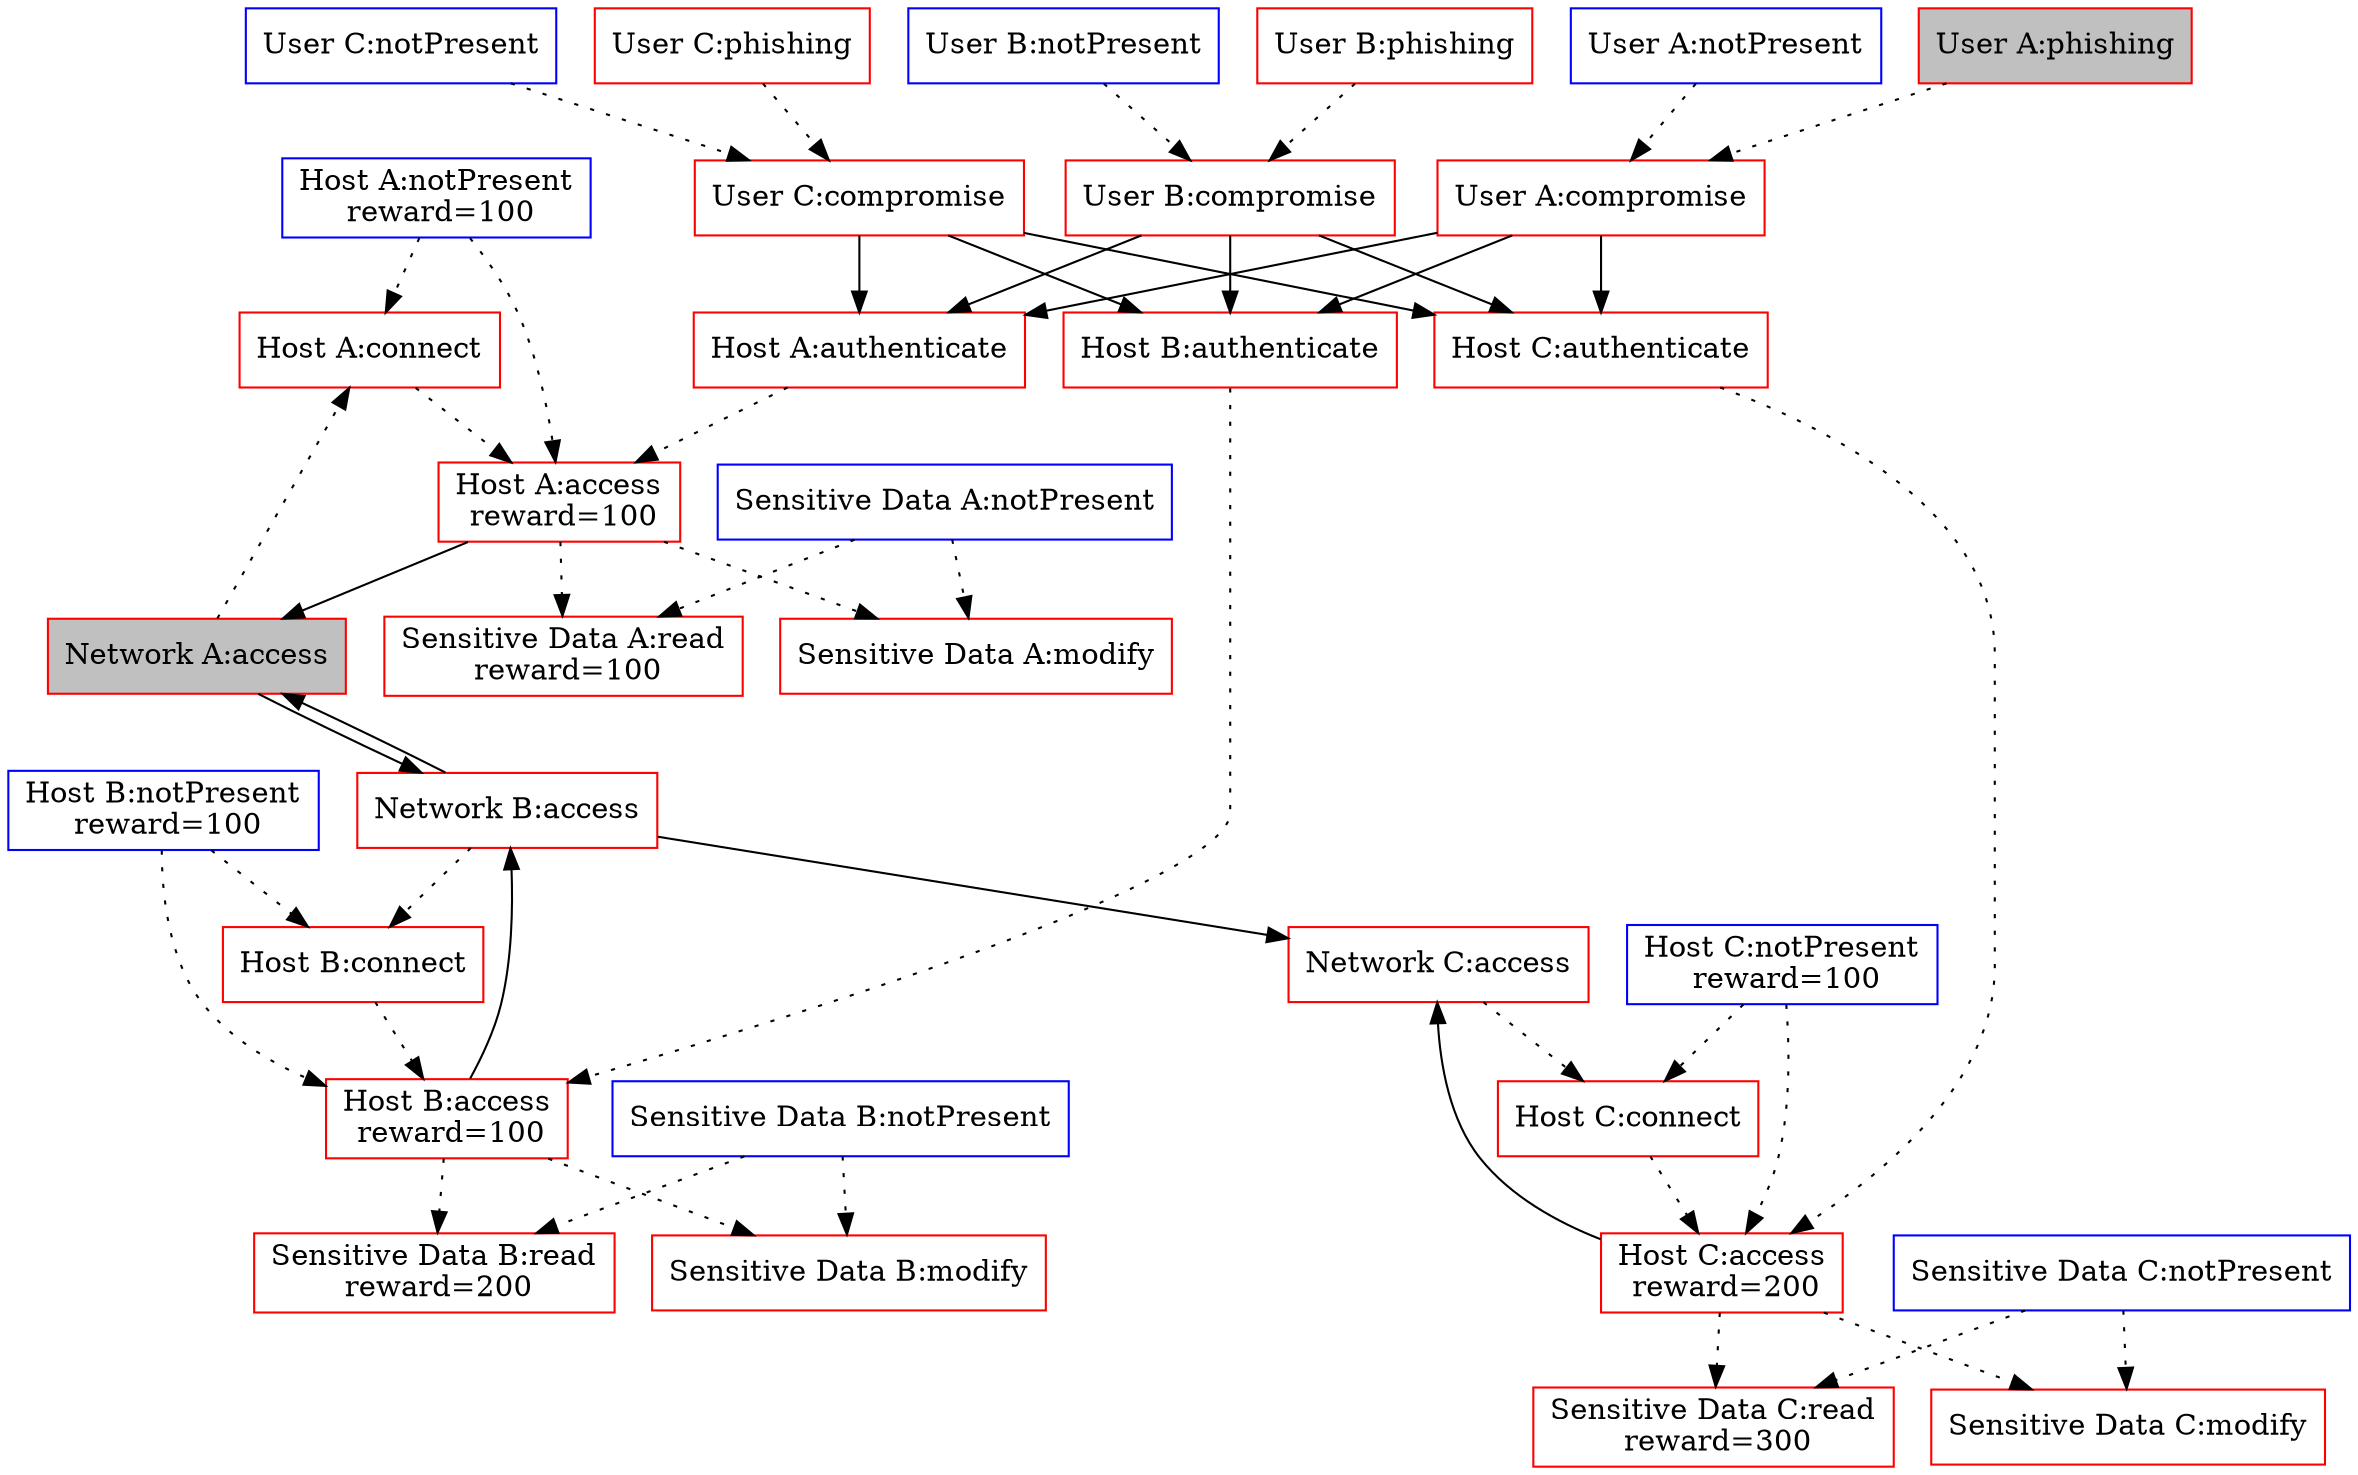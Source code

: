 digraph G {
"Host A:notPresent" [label="Host A:notPresent\n reward=100", shape="box", color="blue", fillcolor="white", style="filled"]
"Host A:authenticate" [label="Host A:authenticate", shape="box", color="red", fillcolor="white", style="filled"]"User A:compromise" -> "Host A:authenticate" [style="solid"]
"User B:compromise" -> "Host A:authenticate" [style="solid"]
"User C:compromise" -> "Host A:authenticate" [style="solid"]
"Host A:connect" [label="Host A:connect", shape="box", color="red", fillcolor="white", style="filled"]"Host A:notPresent" -> "Host A:connect" [style="dotted"]
"Network A:access" -> "Host A:connect" [style="dotted"]
"Host A:access" [label="Host A:access\n reward=100", shape="box", color="red", fillcolor="white", style="filled"]"Host A:notPresent" -> "Host A:access" [style="dotted"]
"Host A:authenticate" -> "Host A:access" [style="dotted"]
"Host A:connect" -> "Host A:access" [style="dotted"]
"Host B:notPresent" [label="Host B:notPresent\n reward=100", shape="box", color="blue", fillcolor="white", style="filled"]
"Host B:authenticate" [label="Host B:authenticate", shape="box", color="red", fillcolor="white", style="filled"]"User A:compromise" -> "Host B:authenticate" [style="solid"]
"User B:compromise" -> "Host B:authenticate" [style="solid"]
"User C:compromise" -> "Host B:authenticate" [style="solid"]
"Host B:connect" [label="Host B:connect", shape="box", color="red", fillcolor="white", style="filled"]"Host B:notPresent" -> "Host B:connect" [style="dotted"]
"Network B:access" -> "Host B:connect" [style="dotted"]
"Host B:access" [label="Host B:access\n reward=100", shape="box", color="red", fillcolor="white", style="filled"]"Host B:notPresent" -> "Host B:access" [style="dotted"]
"Host B:authenticate" -> "Host B:access" [style="dotted"]
"Host B:connect" -> "Host B:access" [style="dotted"]
"Host C:notPresent" [label="Host C:notPresent\n reward=100", shape="box", color="blue", fillcolor="white", style="filled"]
"Host C:authenticate" [label="Host C:authenticate", shape="box", color="red", fillcolor="white", style="filled"]"User A:compromise" -> "Host C:authenticate" [style="solid"]
"User B:compromise" -> "Host C:authenticate" [style="solid"]
"User C:compromise" -> "Host C:authenticate" [style="solid"]
"Host C:connect" [label="Host C:connect", shape="box", color="red", fillcolor="white", style="filled"]"Host C:notPresent" -> "Host C:connect" [style="dotted"]
"Network C:access" -> "Host C:connect" [style="dotted"]
"Host C:access" [label="Host C:access\n reward=200", shape="box", color="red", fillcolor="white", style="filled"]"Host C:notPresent" -> "Host C:access" [style="dotted"]
"Host C:authenticate" -> "Host C:access" [style="dotted"]
"Host C:connect" -> "Host C:access" [style="dotted"]
"Sensitive Data A:notPresent" [label="Sensitive Data A:notPresent", shape="box", color="blue", fillcolor="white", style="filled"]
"Sensitive Data A:read" [label="Sensitive Data A:read\n reward=100", shape="box", color="red", fillcolor="white", style="filled"]"Host A:access" -> "Sensitive Data A:read" [style="dotted"]
"Sensitive Data A:notPresent" -> "Sensitive Data A:read" [style="dotted"]
"Sensitive Data A:modify" [label="Sensitive Data A:modify", shape="box", color="red", fillcolor="white", style="filled"]"Host A:access" -> "Sensitive Data A:modify" [style="dotted"]
"Sensitive Data A:notPresent" -> "Sensitive Data A:modify" [style="dotted"]
"Sensitive Data B:notPresent" [label="Sensitive Data B:notPresent", shape="box", color="blue", fillcolor="white", style="filled"]
"Sensitive Data B:read" [label="Sensitive Data B:read\n reward=200", shape="box", color="red", fillcolor="white", style="filled"]"Host B:access" -> "Sensitive Data B:read" [style="dotted"]
"Sensitive Data B:notPresent" -> "Sensitive Data B:read" [style="dotted"]
"Sensitive Data B:modify" [label="Sensitive Data B:modify", shape="box", color="red", fillcolor="white", style="filled"]"Host B:access" -> "Sensitive Data B:modify" [style="dotted"]
"Sensitive Data B:notPresent" -> "Sensitive Data B:modify" [style="dotted"]
"Sensitive Data C:notPresent" [label="Sensitive Data C:notPresent", shape="box", color="blue", fillcolor="white", style="filled"]
"Sensitive Data C:read" [label="Sensitive Data C:read\n reward=300", shape="box", color="red", fillcolor="white", style="filled"]"Host C:access" -> "Sensitive Data C:read" [style="dotted"]
"Sensitive Data C:notPresent" -> "Sensitive Data C:read" [style="dotted"]
"Sensitive Data C:modify" [label="Sensitive Data C:modify", shape="box", color="red", fillcolor="white", style="filled"]"Host C:access" -> "Sensitive Data C:modify" [style="dotted"]
"Sensitive Data C:notPresent" -> "Sensitive Data C:modify" [style="dotted"]
"User A:notPresent" [label="User A:notPresent", shape="box", color="blue", fillcolor="white", style="filled"]
"User A:compromise" [label="User A:compromise", shape="box", color="red", fillcolor="white", style="filled"]"User A:notPresent" -> "User A:compromise" [style="dotted"]
"User A:phishing" -> "User A:compromise" [style="dotted"]
"User A:phishing" [label="User A:phishing", shape="box", color="red", fillcolor="grey", style="filled"]
"User B:notPresent" [label="User B:notPresent", shape="box", color="blue", fillcolor="white", style="filled"]
"User B:compromise" [label="User B:compromise", shape="box", color="red", fillcolor="white", style="filled"]"User B:notPresent" -> "User B:compromise" [style="dotted"]
"User B:phishing" -> "User B:compromise" [style="dotted"]
"User B:phishing" [label="User B:phishing", shape="box", color="red", fillcolor="white", style="filled"]
"User C:notPresent" [label="User C:notPresent", shape="box", color="blue", fillcolor="white", style="filled"]
"User C:compromise" [label="User C:compromise", shape="box", color="red", fillcolor="white", style="filled"]"User C:notPresent" -> "User C:compromise" [style="dotted"]
"User C:phishing" -> "User C:compromise" [style="dotted"]
"User C:phishing" [label="User C:phishing", shape="box", color="red", fillcolor="white", style="filled"]
"Network A:access" [label="Network A:access", shape="box", color="red", fillcolor="grey", style="filled"]"Host A:access" -> "Network A:access" [style="solid"]
"Network B:access" -> "Network A:access" [style="solid"]
"Network B:access" [label="Network B:access", shape="box", color="red", fillcolor="white", style="filled"]"Host B:access" -> "Network B:access" [style="solid"]
"Network A:access" -> "Network B:access" [style="solid"]
"Network C:access" [label="Network C:access", shape="box", color="red", fillcolor="white", style="filled"]"Host C:access" -> "Network C:access" [style="solid"]
"Network B:access" -> "Network C:access" [style="solid"]
}
